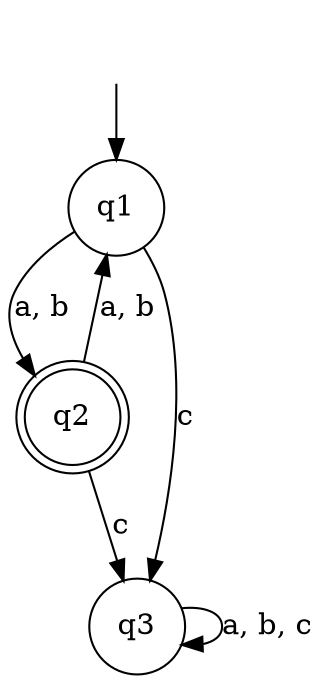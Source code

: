 digraph Automaton {

q1 [shape = circle];

q2 [shape = doublecircle];

q3 [shape = circle];

_nil [style = invis];

_nil -> q1;

q3 -> q3 [label = "a, b, c"];

q1 -> q2 [label = "a, b"];

q1 -> q3 [label = "c"];

q2 -> q3 [label = "c"];

q2 -> q1 [label = "a, b"];

}
